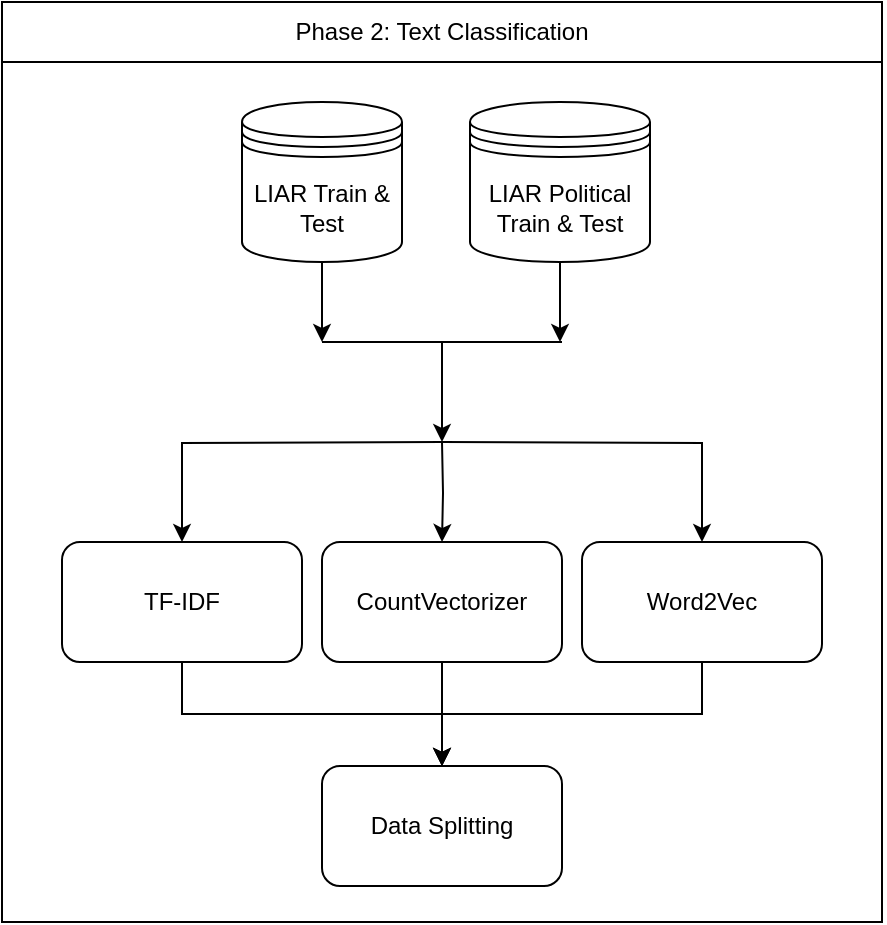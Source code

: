 <mxfile version="18.2.1" type="device"><diagram id="4zvXIMS-s6JpXrpLsJUY" name="Page-1"><mxGraphModel dx="1381" dy="795" grid="1" gridSize="10" guides="1" tooltips="1" connect="1" arrows="1" fold="1" page="1" pageScale="1" pageWidth="850" pageHeight="1100" math="0" shadow="0"><root><mxCell id="0"/><mxCell id="1" parent="0"/><mxCell id="Uf40Vbm4THATdYulyon1-25" value="" style="group" vertex="1" connectable="0" parent="1"><mxGeometry x="250" y="170" width="440" height="460" as="geometry"/></mxCell><mxCell id="Uf40Vbm4THATdYulyon1-12" value="" style="rounded=0;whiteSpace=wrap;html=1;" vertex="1" parent="Uf40Vbm4THATdYulyon1-25"><mxGeometry width="440" height="460" as="geometry"/></mxCell><mxCell id="Uf40Vbm4THATdYulyon1-23" value="" style="endArrow=none;html=1;rounded=0;" edge="1" parent="Uf40Vbm4THATdYulyon1-25"><mxGeometry width="50" height="50" relative="1" as="geometry"><mxPoint y="30" as="sourcePoint"/><mxPoint x="440" y="30" as="targetPoint"/><Array as="points"/></mxGeometry></mxCell><mxCell id="Uf40Vbm4THATdYulyon1-24" value="Phase 2: Text Classification" style="text;html=1;strokeColor=none;fillColor=none;align=center;verticalAlign=middle;whiteSpace=wrap;rounded=0;" vertex="1" parent="Uf40Vbm4THATdYulyon1-25"><mxGeometry x="140" width="160" height="30" as="geometry"/></mxCell><mxCell id="Uf40Vbm4THATdYulyon1-1" style="edgeStyle=orthogonalEdgeStyle;rounded=0;orthogonalLoop=1;jettySize=auto;html=1;exitX=0.5;exitY=1;exitDx=0;exitDy=0;entryX=0.5;entryY=0;entryDx=0;entryDy=0;" edge="1" parent="1" source="Uf40Vbm4THATdYulyon1-2" target="Uf40Vbm4THATdYulyon1-11"><mxGeometry relative="1" as="geometry"/></mxCell><mxCell id="Uf40Vbm4THATdYulyon1-2" value="TF-IDF" style="rounded=1;whiteSpace=wrap;html=1;" vertex="1" parent="1"><mxGeometry x="280" y="440" width="120" height="60" as="geometry"/></mxCell><mxCell id="Uf40Vbm4THATdYulyon1-3" style="edgeStyle=orthogonalEdgeStyle;rounded=0;orthogonalLoop=1;jettySize=auto;html=1;exitX=0.5;exitY=1;exitDx=0;exitDy=0;entryX=0.5;entryY=0;entryDx=0;entryDy=0;" edge="1" parent="1" source="Uf40Vbm4THATdYulyon1-4" target="Uf40Vbm4THATdYulyon1-11"><mxGeometry relative="1" as="geometry"/></mxCell><mxCell id="Uf40Vbm4THATdYulyon1-4" value="CountVectorizer" style="rounded=1;whiteSpace=wrap;html=1;" vertex="1" parent="1"><mxGeometry x="410" y="440" width="120" height="60" as="geometry"/></mxCell><mxCell id="Uf40Vbm4THATdYulyon1-5" style="edgeStyle=orthogonalEdgeStyle;rounded=0;orthogonalLoop=1;jettySize=auto;html=1;exitX=0.5;exitY=1;exitDx=0;exitDy=0;entryX=0.5;entryY=0;entryDx=0;entryDy=0;" edge="1" parent="1" source="Uf40Vbm4THATdYulyon1-6" target="Uf40Vbm4THATdYulyon1-11"><mxGeometry relative="1" as="geometry"/></mxCell><mxCell id="Uf40Vbm4THATdYulyon1-6" value="Word2Vec" style="rounded=1;whiteSpace=wrap;html=1;" vertex="1" parent="1"><mxGeometry x="540" y="440" width="120" height="60" as="geometry"/></mxCell><mxCell id="Uf40Vbm4THATdYulyon1-7" style="edgeStyle=orthogonalEdgeStyle;rounded=0;orthogonalLoop=1;jettySize=auto;html=1;exitX=0.5;exitY=1;exitDx=0;exitDy=0;entryX=0.5;entryY=0;entryDx=0;entryDy=0;" edge="1" parent="1" target="Uf40Vbm4THATdYulyon1-2"><mxGeometry relative="1" as="geometry"><mxPoint x="470" y="390" as="sourcePoint"/></mxGeometry></mxCell><mxCell id="Uf40Vbm4THATdYulyon1-8" style="edgeStyle=orthogonalEdgeStyle;rounded=0;orthogonalLoop=1;jettySize=auto;html=1;exitX=0.5;exitY=1;exitDx=0;exitDy=0;" edge="1" parent="1" target="Uf40Vbm4THATdYulyon1-4"><mxGeometry relative="1" as="geometry"><mxPoint x="470" y="390" as="sourcePoint"/></mxGeometry></mxCell><mxCell id="Uf40Vbm4THATdYulyon1-9" style="edgeStyle=orthogonalEdgeStyle;rounded=0;orthogonalLoop=1;jettySize=auto;html=1;exitX=0.5;exitY=1;exitDx=0;exitDy=0;entryX=0.5;entryY=0;entryDx=0;entryDy=0;" edge="1" parent="1" target="Uf40Vbm4THATdYulyon1-6"><mxGeometry relative="1" as="geometry"><mxPoint x="470" y="390" as="sourcePoint"/></mxGeometry></mxCell><mxCell id="Uf40Vbm4THATdYulyon1-11" value="Data Splitting" style="rounded=1;whiteSpace=wrap;html=1;" vertex="1" parent="1"><mxGeometry x="410" y="552" width="120" height="60" as="geometry"/></mxCell><mxCell id="Uf40Vbm4THATdYulyon1-17" style="edgeStyle=orthogonalEdgeStyle;rounded=0;orthogonalLoop=1;jettySize=auto;html=1;exitX=0.5;exitY=1;exitDx=0;exitDy=0;" edge="1" parent="1" source="Uf40Vbm4THATdYulyon1-14"><mxGeometry relative="1" as="geometry"><mxPoint x="410" y="340" as="targetPoint"/><Array as="points"><mxPoint x="410" y="340"/></Array></mxGeometry></mxCell><mxCell id="Uf40Vbm4THATdYulyon1-14" value="LIAR Train &amp;amp; Test" style="shape=datastore;whiteSpace=wrap;html=1;" vertex="1" parent="1"><mxGeometry x="370.0" y="220" width="80" height="80" as="geometry"/></mxCell><mxCell id="Uf40Vbm4THATdYulyon1-18" style="edgeStyle=orthogonalEdgeStyle;rounded=0;orthogonalLoop=1;jettySize=auto;html=1;exitX=0.5;exitY=1;exitDx=0;exitDy=0;" edge="1" parent="1"><mxGeometry relative="1" as="geometry"><mxPoint x="529" y="340" as="targetPoint"/><mxPoint x="529" y="300" as="sourcePoint"/><Array as="points"><mxPoint x="529" y="340"/></Array></mxGeometry></mxCell><mxCell id="Uf40Vbm4THATdYulyon1-15" value="LIAR Political Train &amp;amp; Test" style="shape=datastore;whiteSpace=wrap;html=1;" vertex="1" parent="1"><mxGeometry x="484" y="220" width="90" height="80" as="geometry"/></mxCell><mxCell id="Uf40Vbm4THATdYulyon1-16" value="" style="endArrow=none;html=1;rounded=0;" edge="1" parent="1"><mxGeometry width="50" height="50" relative="1" as="geometry"><mxPoint x="410" y="340" as="sourcePoint"/><mxPoint x="530" y="340" as="targetPoint"/></mxGeometry></mxCell><mxCell id="Uf40Vbm4THATdYulyon1-21" value="" style="endArrow=classic;html=1;rounded=0;" edge="1" parent="1"><mxGeometry width="50" height="50" relative="1" as="geometry"><mxPoint x="470" y="340" as="sourcePoint"/><mxPoint x="470" y="390" as="targetPoint"/></mxGeometry></mxCell></root></mxGraphModel></diagram></mxfile>